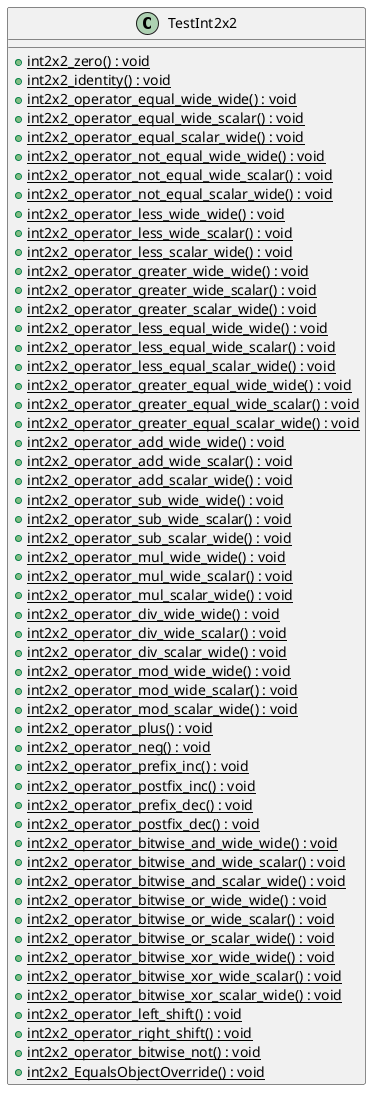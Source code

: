 @startuml
class TestInt2x2 {
    + {static} int2x2_zero() : void
    + {static} int2x2_identity() : void
    + {static} int2x2_operator_equal_wide_wide() : void
    + {static} int2x2_operator_equal_wide_scalar() : void
    + {static} int2x2_operator_equal_scalar_wide() : void
    + {static} int2x2_operator_not_equal_wide_wide() : void
    + {static} int2x2_operator_not_equal_wide_scalar() : void
    + {static} int2x2_operator_not_equal_scalar_wide() : void
    + {static} int2x2_operator_less_wide_wide() : void
    + {static} int2x2_operator_less_wide_scalar() : void
    + {static} int2x2_operator_less_scalar_wide() : void
    + {static} int2x2_operator_greater_wide_wide() : void
    + {static} int2x2_operator_greater_wide_scalar() : void
    + {static} int2x2_operator_greater_scalar_wide() : void
    + {static} int2x2_operator_less_equal_wide_wide() : void
    + {static} int2x2_operator_less_equal_wide_scalar() : void
    + {static} int2x2_operator_less_equal_scalar_wide() : void
    + {static} int2x2_operator_greater_equal_wide_wide() : void
    + {static} int2x2_operator_greater_equal_wide_scalar() : void
    + {static} int2x2_operator_greater_equal_scalar_wide() : void
    + {static} int2x2_operator_add_wide_wide() : void
    + {static} int2x2_operator_add_wide_scalar() : void
    + {static} int2x2_operator_add_scalar_wide() : void
    + {static} int2x2_operator_sub_wide_wide() : void
    + {static} int2x2_operator_sub_wide_scalar() : void
    + {static} int2x2_operator_sub_scalar_wide() : void
    + {static} int2x2_operator_mul_wide_wide() : void
    + {static} int2x2_operator_mul_wide_scalar() : void
    + {static} int2x2_operator_mul_scalar_wide() : void
    + {static} int2x2_operator_div_wide_wide() : void
    + {static} int2x2_operator_div_wide_scalar() : void
    + {static} int2x2_operator_div_scalar_wide() : void
    + {static} int2x2_operator_mod_wide_wide() : void
    + {static} int2x2_operator_mod_wide_scalar() : void
    + {static} int2x2_operator_mod_scalar_wide() : void
    + {static} int2x2_operator_plus() : void
    + {static} int2x2_operator_neg() : void
    + {static} int2x2_operator_prefix_inc() : void
    + {static} int2x2_operator_postfix_inc() : void
    + {static} int2x2_operator_prefix_dec() : void
    + {static} int2x2_operator_postfix_dec() : void
    + {static} int2x2_operator_bitwise_and_wide_wide() : void
    + {static} int2x2_operator_bitwise_and_wide_scalar() : void
    + {static} int2x2_operator_bitwise_and_scalar_wide() : void
    + {static} int2x2_operator_bitwise_or_wide_wide() : void
    + {static} int2x2_operator_bitwise_or_wide_scalar() : void
    + {static} int2x2_operator_bitwise_or_scalar_wide() : void
    + {static} int2x2_operator_bitwise_xor_wide_wide() : void
    + {static} int2x2_operator_bitwise_xor_wide_scalar() : void
    + {static} int2x2_operator_bitwise_xor_scalar_wide() : void
    + {static} int2x2_operator_left_shift() : void
    + {static} int2x2_operator_right_shift() : void
    + {static} int2x2_operator_bitwise_not() : void
    + {static} int2x2_EqualsObjectOverride() : void
}
@enduml
